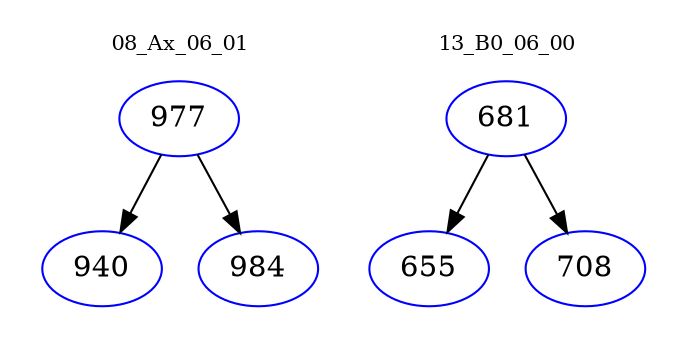 digraph{
subgraph cluster_0 {
color = white
label = "08_Ax_06_01";
fontsize=10;
T0_977 [label="977", color="blue"]
T0_977 -> T0_940 [color="black"]
T0_940 [label="940", color="blue"]
T0_977 -> T0_984 [color="black"]
T0_984 [label="984", color="blue"]
}
subgraph cluster_1 {
color = white
label = "13_B0_06_00";
fontsize=10;
T1_681 [label="681", color="blue"]
T1_681 -> T1_655 [color="black"]
T1_655 [label="655", color="blue"]
T1_681 -> T1_708 [color="black"]
T1_708 [label="708", color="blue"]
}
}
